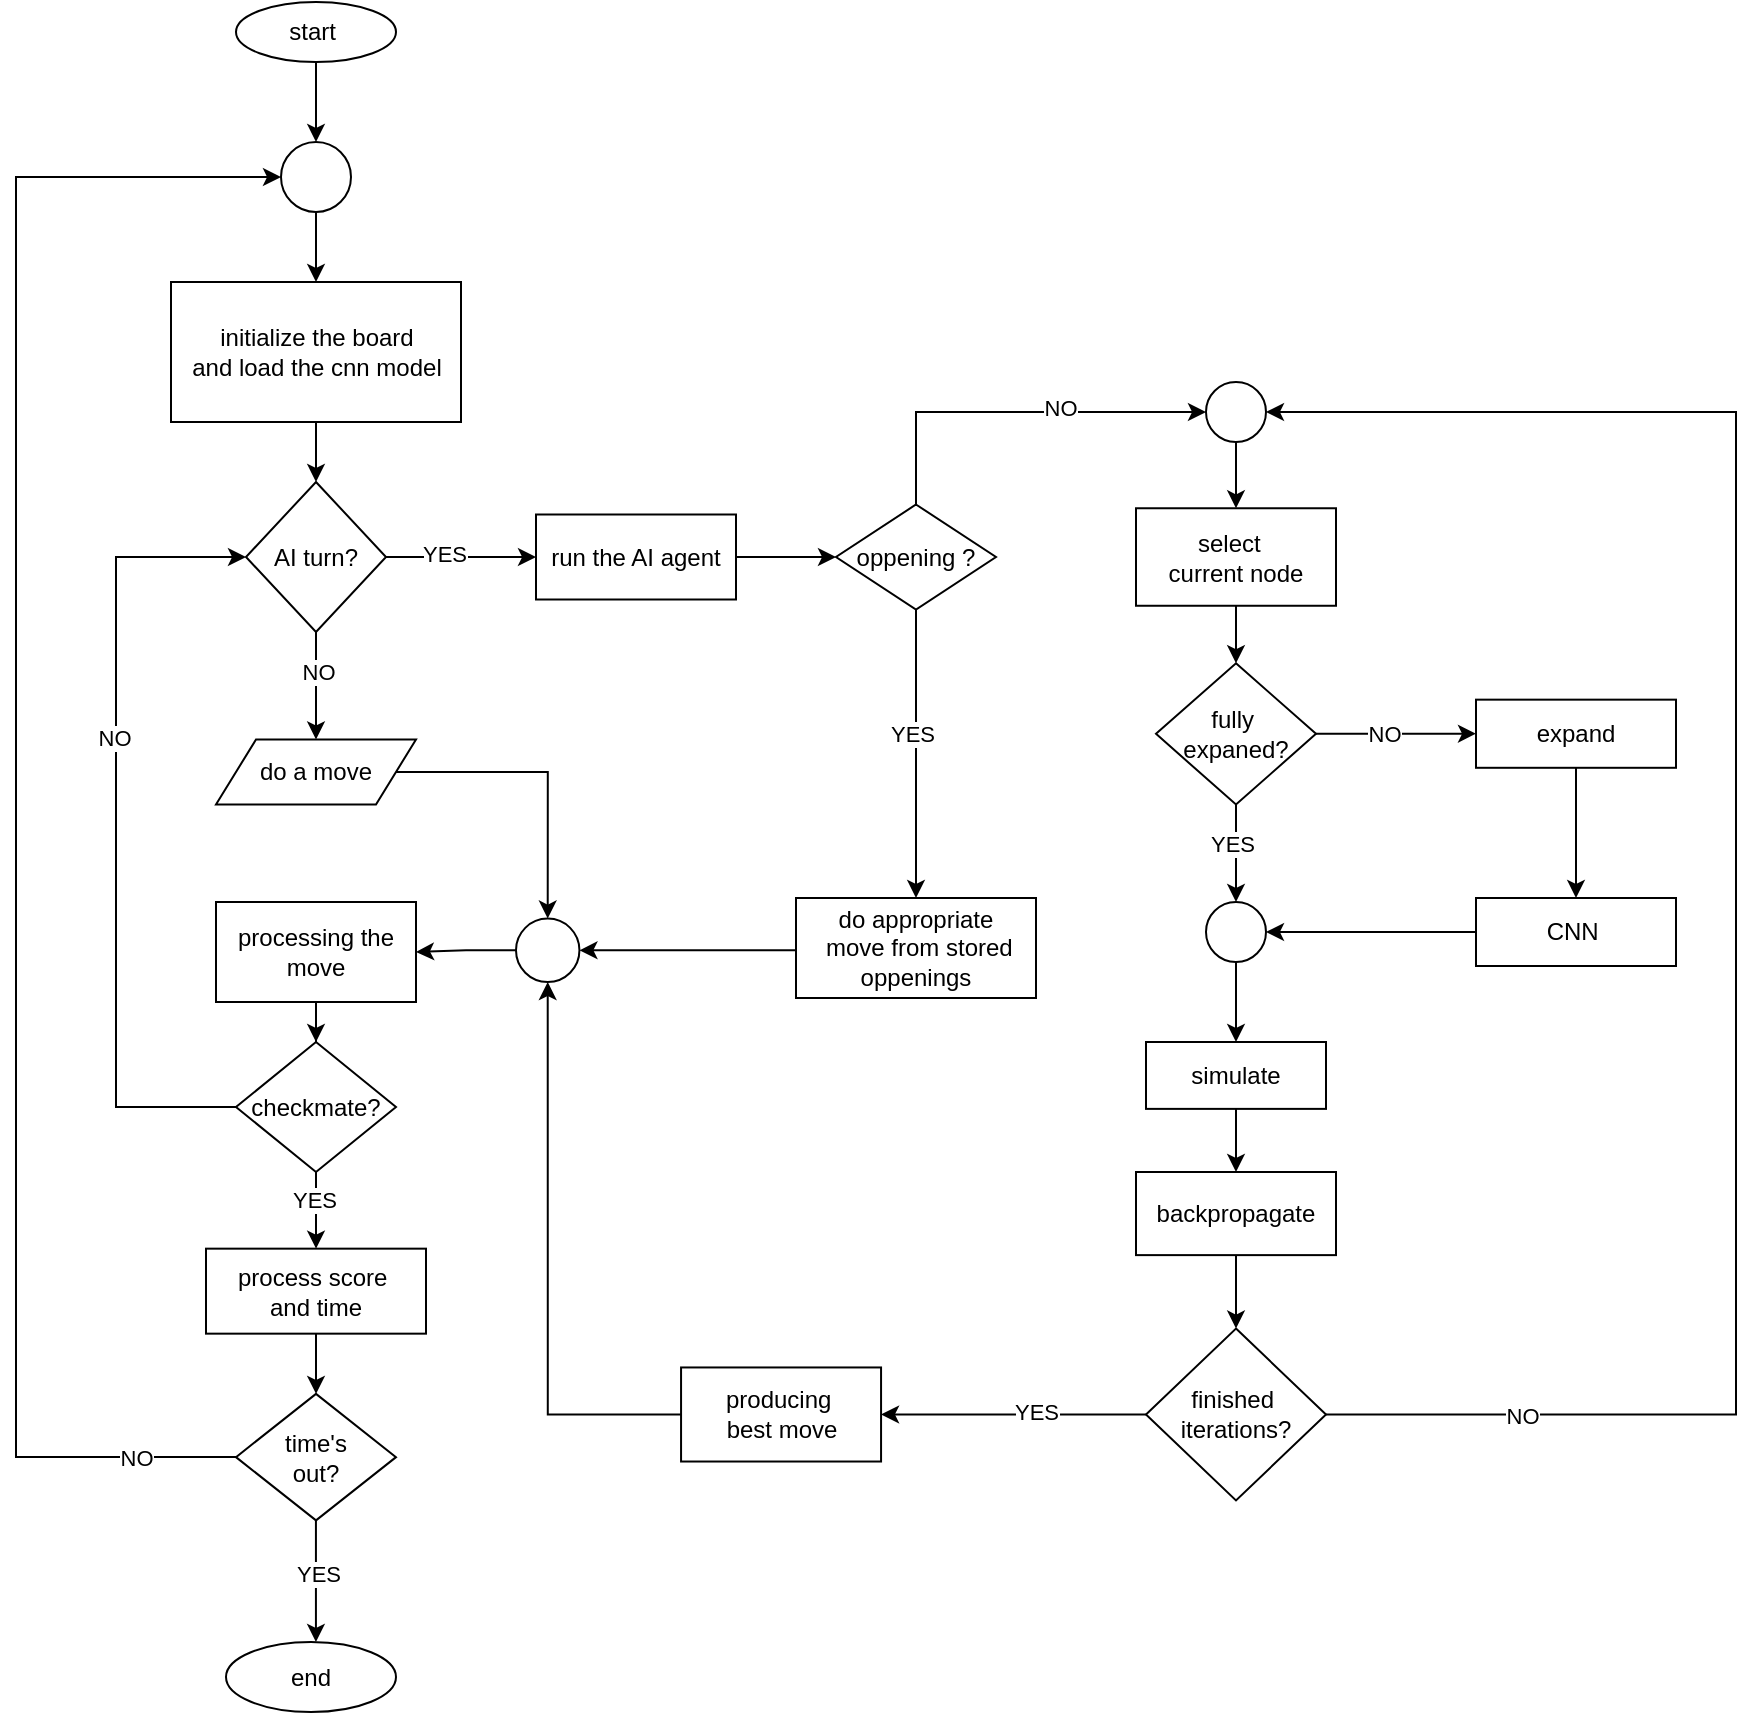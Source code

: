 <mxfile version="24.3.1" type="device">
  <diagram name="Page-1" id="3TGUr_4GOtjGBml6n3Gv">
    <mxGraphModel dx="1860" dy="1989" grid="1" gridSize="10" guides="1" tooltips="1" connect="1" arrows="1" fold="1" page="1" pageScale="1" pageWidth="827" pageHeight="1169" math="0" shadow="0">
      <root>
        <mxCell id="0" />
        <mxCell id="1" parent="0" />
        <mxCell id="WeAncrxXl6ypk1Owdeq1-5" value="" style="edgeStyle=orthogonalEdgeStyle;rounded=0;orthogonalLoop=1;jettySize=auto;html=1;" edge="1" parent="1" source="3pDLLmqGOba7lDV-xMb6-1" target="WeAncrxXl6ypk1Owdeq1-3">
          <mxGeometry relative="1" as="geometry" />
        </mxCell>
        <mxCell id="3pDLLmqGOba7lDV-xMb6-1" value="start&amp;nbsp;" style="ellipse;whiteSpace=wrap;html=1;" parent="1" vertex="1">
          <mxGeometry x="670" y="-50" width="80" height="30" as="geometry" />
        </mxCell>
        <mxCell id="3pDLLmqGOba7lDV-xMb6-15" value="" style="edgeStyle=orthogonalEdgeStyle;rounded=0;orthogonalLoop=1;jettySize=auto;html=1;" parent="1" source="3pDLLmqGOba7lDV-xMb6-12" target="3pDLLmqGOba7lDV-xMb6-14" edge="1">
          <mxGeometry relative="1" as="geometry" />
        </mxCell>
        <mxCell id="3pDLLmqGOba7lDV-xMb6-12" value="initialize the board&lt;div&gt;and load the cnn model&lt;/div&gt;" style="whiteSpace=wrap;html=1;" parent="1" vertex="1">
          <mxGeometry x="637.5" y="90" width="145" height="70" as="geometry" />
        </mxCell>
        <mxCell id="3pDLLmqGOba7lDV-xMb6-17" value="" style="edgeStyle=orthogonalEdgeStyle;rounded=0;orthogonalLoop=1;jettySize=auto;html=1;" parent="1" source="3pDLLmqGOba7lDV-xMb6-14" target="3pDLLmqGOba7lDV-xMb6-16" edge="1">
          <mxGeometry relative="1" as="geometry" />
        </mxCell>
        <mxCell id="3pDLLmqGOba7lDV-xMb6-18" value="NO" style="edgeLabel;html=1;align=center;verticalAlign=middle;resizable=0;points=[];" parent="3pDLLmqGOba7lDV-xMb6-17" vertex="1" connectable="0">
          <mxGeometry x="-0.255" y="-3" relative="1" as="geometry">
            <mxPoint x="4" as="offset" />
          </mxGeometry>
        </mxCell>
        <mxCell id="3pDLLmqGOba7lDV-xMb6-26" value="" style="edgeStyle=orthogonalEdgeStyle;rounded=0;orthogonalLoop=1;jettySize=auto;html=1;" parent="1" source="3pDLLmqGOba7lDV-xMb6-14" target="3pDLLmqGOba7lDV-xMb6-25" edge="1">
          <mxGeometry relative="1" as="geometry" />
        </mxCell>
        <mxCell id="3pDLLmqGOba7lDV-xMb6-27" value="YES" style="edgeLabel;html=1;align=center;verticalAlign=middle;resizable=0;points=[];" parent="3pDLLmqGOba7lDV-xMb6-26" vertex="1" connectable="0">
          <mxGeometry x="-0.228" y="3" relative="1" as="geometry">
            <mxPoint y="1" as="offset" />
          </mxGeometry>
        </mxCell>
        <mxCell id="3pDLLmqGOba7lDV-xMb6-14" value="AI turn?" style="rhombus;whiteSpace=wrap;html=1;" parent="1" vertex="1">
          <mxGeometry x="675" y="190" width="70" height="75" as="geometry" />
        </mxCell>
        <mxCell id="WeAncrxXl6ypk1Owdeq1-2" style="edgeStyle=orthogonalEdgeStyle;rounded=0;orthogonalLoop=1;jettySize=auto;html=1;entryX=0.5;entryY=0;entryDx=0;entryDy=0;" edge="1" parent="1" source="3pDLLmqGOba7lDV-xMb6-16" target="3pDLLmqGOba7lDV-xMb6-66">
          <mxGeometry relative="1" as="geometry" />
        </mxCell>
        <mxCell id="3pDLLmqGOba7lDV-xMb6-16" value="do a move" style="shape=parallelogram;perimeter=parallelogramPerimeter;whiteSpace=wrap;html=1;fixedSize=1;" parent="1" vertex="1">
          <mxGeometry x="660" y="318.75" width="100" height="32.5" as="geometry" />
        </mxCell>
        <mxCell id="3pDLLmqGOba7lDV-xMb6-22" value="" style="edgeStyle=orthogonalEdgeStyle;rounded=0;orthogonalLoop=1;jettySize=auto;html=1;" parent="1" source="3pDLLmqGOba7lDV-xMb6-19" target="3pDLLmqGOba7lDV-xMb6-21" edge="1">
          <mxGeometry relative="1" as="geometry" />
        </mxCell>
        <mxCell id="3pDLLmqGOba7lDV-xMb6-19" value="processing the move" style="whiteSpace=wrap;html=1;" parent="1" vertex="1">
          <mxGeometry x="660" y="400" width="100" height="50" as="geometry" />
        </mxCell>
        <mxCell id="3pDLLmqGOba7lDV-xMb6-23" style="edgeStyle=orthogonalEdgeStyle;rounded=0;orthogonalLoop=1;jettySize=auto;html=1;entryX=0;entryY=0.5;entryDx=0;entryDy=0;" parent="1" source="3pDLLmqGOba7lDV-xMb6-21" target="3pDLLmqGOba7lDV-xMb6-14" edge="1">
          <mxGeometry relative="1" as="geometry">
            <mxPoint x="560" y="220" as="targetPoint" />
            <Array as="points">
              <mxPoint x="610" y="503" />
              <mxPoint x="610" y="228" />
            </Array>
          </mxGeometry>
        </mxCell>
        <mxCell id="3pDLLmqGOba7lDV-xMb6-24" value="NO" style="edgeLabel;html=1;align=center;verticalAlign=middle;resizable=0;points=[];" parent="3pDLLmqGOba7lDV-xMb6-23" vertex="1" connectable="0">
          <mxGeometry x="0.226" y="1" relative="1" as="geometry">
            <mxPoint as="offset" />
          </mxGeometry>
        </mxCell>
        <mxCell id="3pDLLmqGOba7lDV-xMb6-71" value="" style="edgeStyle=orthogonalEdgeStyle;rounded=0;orthogonalLoop=1;jettySize=auto;html=1;" parent="1" source="3pDLLmqGOba7lDV-xMb6-21" target="3pDLLmqGOba7lDV-xMb6-70" edge="1">
          <mxGeometry relative="1" as="geometry" />
        </mxCell>
        <mxCell id="3pDLLmqGOba7lDV-xMb6-105" value="YES" style="edgeLabel;html=1;align=center;verticalAlign=middle;resizable=0;points=[];" parent="3pDLLmqGOba7lDV-xMb6-71" vertex="1" connectable="0">
          <mxGeometry x="-0.328" y="-1" relative="1" as="geometry">
            <mxPoint as="offset" />
          </mxGeometry>
        </mxCell>
        <mxCell id="3pDLLmqGOba7lDV-xMb6-21" value="checkmate?" style="rhombus;whiteSpace=wrap;html=1;" parent="1" vertex="1">
          <mxGeometry x="670" y="470" width="80" height="65" as="geometry" />
        </mxCell>
        <mxCell id="3pDLLmqGOba7lDV-xMb6-29" value="" style="edgeStyle=orthogonalEdgeStyle;rounded=0;orthogonalLoop=1;jettySize=auto;html=1;" parent="1" source="3pDLLmqGOba7lDV-xMb6-25" target="3pDLLmqGOba7lDV-xMb6-28" edge="1">
          <mxGeometry relative="1" as="geometry" />
        </mxCell>
        <mxCell id="3pDLLmqGOba7lDV-xMb6-25" value="run the AI agent" style="whiteSpace=wrap;html=1;" parent="1" vertex="1">
          <mxGeometry x="820" y="206.25" width="100" height="42.5" as="geometry" />
        </mxCell>
        <mxCell id="3pDLLmqGOba7lDV-xMb6-30" style="edgeStyle=orthogonalEdgeStyle;rounded=0;orthogonalLoop=1;jettySize=auto;html=1;exitX=0.5;exitY=1;exitDx=0;exitDy=0;" parent="1" source="3pDLLmqGOba7lDV-xMb6-28" edge="1">
          <mxGeometry relative="1" as="geometry">
            <mxPoint x="1010" y="254" as="targetPoint" />
          </mxGeometry>
        </mxCell>
        <mxCell id="3pDLLmqGOba7lDV-xMb6-32" value="" style="edgeStyle=orthogonalEdgeStyle;rounded=0;orthogonalLoop=1;jettySize=auto;html=1;" parent="1" source="3pDLLmqGOba7lDV-xMb6-28" target="3pDLLmqGOba7lDV-xMb6-31" edge="1">
          <mxGeometry relative="1" as="geometry" />
        </mxCell>
        <mxCell id="3pDLLmqGOba7lDV-xMb6-34" value="YES" style="edgeLabel;html=1;align=center;verticalAlign=middle;resizable=0;points=[];" parent="3pDLLmqGOba7lDV-xMb6-32" vertex="1" connectable="0">
          <mxGeometry x="-0.147" y="-2" relative="1" as="geometry">
            <mxPoint as="offset" />
          </mxGeometry>
        </mxCell>
        <mxCell id="WeAncrxXl6ypk1Owdeq1-25" style="edgeStyle=orthogonalEdgeStyle;rounded=0;orthogonalLoop=1;jettySize=auto;html=1;entryX=0;entryY=0.5;entryDx=0;entryDy=0;" edge="1" parent="1" source="3pDLLmqGOba7lDV-xMb6-28" target="WeAncrxXl6ypk1Owdeq1-20">
          <mxGeometry relative="1" as="geometry">
            <Array as="points">
              <mxPoint x="1010" y="155" />
            </Array>
          </mxGeometry>
        </mxCell>
        <mxCell id="WeAncrxXl6ypk1Owdeq1-26" value="NO" style="edgeLabel;html=1;align=center;verticalAlign=middle;resizable=0;points=[];" vertex="1" connectable="0" parent="WeAncrxXl6ypk1Owdeq1-25">
          <mxGeometry x="0.233" y="1" relative="1" as="geometry">
            <mxPoint y="-1" as="offset" />
          </mxGeometry>
        </mxCell>
        <mxCell id="3pDLLmqGOba7lDV-xMb6-28" value="oppening ?" style="rhombus;whiteSpace=wrap;html=1;" parent="1" vertex="1">
          <mxGeometry x="970" y="201.25" width="80" height="52.5" as="geometry" />
        </mxCell>
        <mxCell id="WeAncrxXl6ypk1Owdeq1-1" style="edgeStyle=orthogonalEdgeStyle;rounded=0;orthogonalLoop=1;jettySize=auto;html=1;entryX=1;entryY=0.5;entryDx=0;entryDy=0;" edge="1" parent="1" source="3pDLLmqGOba7lDV-xMb6-31" target="3pDLLmqGOba7lDV-xMb6-66">
          <mxGeometry relative="1" as="geometry">
            <Array as="points">
              <mxPoint x="1010" y="424" />
            </Array>
          </mxGeometry>
        </mxCell>
        <mxCell id="3pDLLmqGOba7lDV-xMb6-31" value="do appropriate&lt;div&gt;&amp;nbsp;move from stored oppenings&lt;/div&gt;" style="whiteSpace=wrap;html=1;" parent="1" vertex="1">
          <mxGeometry x="950" y="398" width="120" height="50" as="geometry" />
        </mxCell>
        <mxCell id="3pDLLmqGOba7lDV-xMb6-41" value="" style="edgeStyle=orthogonalEdgeStyle;rounded=0;orthogonalLoop=1;jettySize=auto;html=1;" parent="1" source="3pDLLmqGOba7lDV-xMb6-35" target="3pDLLmqGOba7lDV-xMb6-40" edge="1">
          <mxGeometry relative="1" as="geometry" />
        </mxCell>
        <mxCell id="3pDLLmqGOba7lDV-xMb6-35" value="select&amp;nbsp;&amp;nbsp;&lt;div&gt;current node&lt;/div&gt;" style="whiteSpace=wrap;html=1;" parent="1" vertex="1">
          <mxGeometry x="1120" y="203.13" width="100" height="48.75" as="geometry" />
        </mxCell>
        <mxCell id="3pDLLmqGOba7lDV-xMb6-46" value="" style="edgeStyle=orthogonalEdgeStyle;rounded=0;orthogonalLoop=1;jettySize=auto;html=1;" parent="1" source="3pDLLmqGOba7lDV-xMb6-40" target="3pDLLmqGOba7lDV-xMb6-45" edge="1">
          <mxGeometry relative="1" as="geometry" />
        </mxCell>
        <mxCell id="3pDLLmqGOba7lDV-xMb6-48" value="NO" style="edgeLabel;html=1;align=center;verticalAlign=middle;resizable=0;points=[];" parent="3pDLLmqGOba7lDV-xMb6-46" vertex="1" connectable="0">
          <mxGeometry x="-0.161" relative="1" as="geometry">
            <mxPoint as="offset" />
          </mxGeometry>
        </mxCell>
        <mxCell id="WeAncrxXl6ypk1Owdeq1-17" value="" style="edgeStyle=orthogonalEdgeStyle;rounded=0;orthogonalLoop=1;jettySize=auto;html=1;" edge="1" parent="1" source="3pDLLmqGOba7lDV-xMb6-40" target="WeAncrxXl6ypk1Owdeq1-13">
          <mxGeometry relative="1" as="geometry" />
        </mxCell>
        <mxCell id="WeAncrxXl6ypk1Owdeq1-18" value="YES" style="edgeLabel;html=1;align=center;verticalAlign=middle;resizable=0;points=[];" vertex="1" connectable="0" parent="WeAncrxXl6ypk1Owdeq1-17">
          <mxGeometry x="-0.19" y="-2" relative="1" as="geometry">
            <mxPoint as="offset" />
          </mxGeometry>
        </mxCell>
        <mxCell id="3pDLLmqGOba7lDV-xMb6-40" value="fully&amp;nbsp;&lt;div&gt;expaned?&lt;/div&gt;" style="rhombus;whiteSpace=wrap;html=1;" parent="1" vertex="1">
          <mxGeometry x="1130" y="280.62" width="80" height="70.63" as="geometry" />
        </mxCell>
        <mxCell id="3pDLLmqGOba7lDV-xMb6-58" value="" style="edgeStyle=orthogonalEdgeStyle;rounded=0;orthogonalLoop=1;jettySize=auto;html=1;" parent="1" source="3pDLLmqGOba7lDV-xMb6-42" target="3pDLLmqGOba7lDV-xMb6-57" edge="1">
          <mxGeometry relative="1" as="geometry" />
        </mxCell>
        <mxCell id="3pDLLmqGOba7lDV-xMb6-42" value="simulate" style="whiteSpace=wrap;html=1;" parent="1" vertex="1">
          <mxGeometry x="1125" y="470" width="90" height="33.44" as="geometry" />
        </mxCell>
        <mxCell id="WeAncrxXl6ypk1Owdeq1-9" value="" style="edgeStyle=orthogonalEdgeStyle;rounded=0;orthogonalLoop=1;jettySize=auto;html=1;" edge="1" parent="1" source="3pDLLmqGOba7lDV-xMb6-45" target="3pDLLmqGOba7lDV-xMb6-49">
          <mxGeometry relative="1" as="geometry" />
        </mxCell>
        <mxCell id="3pDLLmqGOba7lDV-xMb6-45" value="expand" style="whiteSpace=wrap;html=1;" parent="1" vertex="1">
          <mxGeometry x="1290" y="298.83" width="100" height="34.07" as="geometry" />
        </mxCell>
        <mxCell id="WeAncrxXl6ypk1Owdeq1-19" value="" style="edgeStyle=orthogonalEdgeStyle;rounded=0;orthogonalLoop=1;jettySize=auto;html=1;" edge="1" parent="1" source="3pDLLmqGOba7lDV-xMb6-49" target="WeAncrxXl6ypk1Owdeq1-13">
          <mxGeometry relative="1" as="geometry" />
        </mxCell>
        <mxCell id="3pDLLmqGOba7lDV-xMb6-49" value="CNN&amp;nbsp;" style="rounded=0;whiteSpace=wrap;html=1;" parent="1" vertex="1">
          <mxGeometry x="1290" y="398.0" width="100" height="34" as="geometry" />
        </mxCell>
        <mxCell id="3pDLLmqGOba7lDV-xMb6-60" value="" style="edgeStyle=orthogonalEdgeStyle;rounded=0;orthogonalLoop=1;jettySize=auto;html=1;" parent="1" source="3pDLLmqGOba7lDV-xMb6-57" target="3pDLLmqGOba7lDV-xMb6-59" edge="1">
          <mxGeometry relative="1" as="geometry" />
        </mxCell>
        <mxCell id="3pDLLmqGOba7lDV-xMb6-57" value="backpropagate" style="whiteSpace=wrap;html=1;" parent="1" vertex="1">
          <mxGeometry x="1120" y="535" width="100" height="41.56" as="geometry" />
        </mxCell>
        <mxCell id="3pDLLmqGOba7lDV-xMb6-64" value="" style="edgeStyle=orthogonalEdgeStyle;rounded=0;orthogonalLoop=1;jettySize=auto;html=1;" parent="1" source="3pDLLmqGOba7lDV-xMb6-59" target="3pDLLmqGOba7lDV-xMb6-63" edge="1">
          <mxGeometry relative="1" as="geometry" />
        </mxCell>
        <mxCell id="3pDLLmqGOba7lDV-xMb6-65" value="YES" style="edgeLabel;html=1;align=center;verticalAlign=middle;resizable=0;points=[];" parent="3pDLLmqGOba7lDV-xMb6-64" vertex="1" connectable="0">
          <mxGeometry x="-0.173" y="-2" relative="1" as="geometry">
            <mxPoint as="offset" />
          </mxGeometry>
        </mxCell>
        <mxCell id="WeAncrxXl6ypk1Owdeq1-23" style="edgeStyle=orthogonalEdgeStyle;rounded=0;orthogonalLoop=1;jettySize=auto;html=1;entryX=1;entryY=0.5;entryDx=0;entryDy=0;" edge="1" parent="1" source="3pDLLmqGOba7lDV-xMb6-59" target="WeAncrxXl6ypk1Owdeq1-20">
          <mxGeometry relative="1" as="geometry">
            <Array as="points">
              <mxPoint x="1420" y="656" />
              <mxPoint x="1420" y="155" />
            </Array>
          </mxGeometry>
        </mxCell>
        <mxCell id="WeAncrxXl6ypk1Owdeq1-24" value="NO" style="edgeLabel;html=1;align=center;verticalAlign=middle;resizable=0;points=[];" vertex="1" connectable="0" parent="WeAncrxXl6ypk1Owdeq1-23">
          <mxGeometry x="-0.793" relative="1" as="geometry">
            <mxPoint as="offset" />
          </mxGeometry>
        </mxCell>
        <mxCell id="3pDLLmqGOba7lDV-xMb6-59" value="finished&amp;nbsp;&lt;div&gt;iterations?&lt;/div&gt;" style="rhombus;whiteSpace=wrap;html=1;" parent="1" vertex="1">
          <mxGeometry x="1125" y="613.28" width="90" height="85.94" as="geometry" />
        </mxCell>
        <mxCell id="3pDLLmqGOba7lDV-xMb6-68" style="edgeStyle=orthogonalEdgeStyle;rounded=0;orthogonalLoop=1;jettySize=auto;html=1;entryX=0.5;entryY=1;entryDx=0;entryDy=0;" parent="1" source="3pDLLmqGOba7lDV-xMb6-63" target="3pDLLmqGOba7lDV-xMb6-66" edge="1">
          <mxGeometry relative="1" as="geometry" />
        </mxCell>
        <mxCell id="3pDLLmqGOba7lDV-xMb6-63" value="producing&amp;nbsp;&lt;div&gt;best move&lt;/div&gt;" style="whiteSpace=wrap;html=1;" parent="1" vertex="1">
          <mxGeometry x="892.53" y="632.73" width="100" height="47.03" as="geometry" />
        </mxCell>
        <mxCell id="3pDLLmqGOba7lDV-xMb6-67" value="" style="edgeStyle=orthogonalEdgeStyle;rounded=0;orthogonalLoop=1;jettySize=auto;html=1;" parent="1" source="3pDLLmqGOba7lDV-xMb6-66" target="3pDLLmqGOba7lDV-xMb6-19" edge="1">
          <mxGeometry relative="1" as="geometry" />
        </mxCell>
        <mxCell id="3pDLLmqGOba7lDV-xMb6-66" value="" style="ellipse;whiteSpace=wrap;html=1;aspect=fixed;" parent="1" vertex="1">
          <mxGeometry x="810" y="408.28" width="31.72" height="31.72" as="geometry" />
        </mxCell>
        <mxCell id="3pDLLmqGOba7lDV-xMb6-73" value="" style="edgeStyle=orthogonalEdgeStyle;rounded=0;orthogonalLoop=1;jettySize=auto;html=1;" parent="1" source="3pDLLmqGOba7lDV-xMb6-70" target="3pDLLmqGOba7lDV-xMb6-72" edge="1">
          <mxGeometry relative="1" as="geometry" />
        </mxCell>
        <mxCell id="3pDLLmqGOba7lDV-xMb6-70" value="process score&amp;nbsp;&lt;div&gt;and time&lt;/div&gt;" style="whiteSpace=wrap;html=1;" parent="1" vertex="1">
          <mxGeometry x="655" y="573.33" width="110" height="42.5" as="geometry" />
        </mxCell>
        <mxCell id="3pDLLmqGOba7lDV-xMb6-81" value="" style="edgeStyle=orthogonalEdgeStyle;rounded=0;orthogonalLoop=1;jettySize=auto;html=1;entryX=0.529;entryY=0;entryDx=0;entryDy=0;entryPerimeter=0;" parent="1" source="3pDLLmqGOba7lDV-xMb6-72" target="3pDLLmqGOba7lDV-xMb6-83" edge="1">
          <mxGeometry relative="1" as="geometry">
            <mxPoint x="705" y="760" as="targetPoint" />
          </mxGeometry>
        </mxCell>
        <mxCell id="3pDLLmqGOba7lDV-xMb6-82" value="YES" style="edgeLabel;html=1;align=center;verticalAlign=middle;resizable=0;points=[];" parent="3pDLLmqGOba7lDV-xMb6-81" vertex="1" connectable="0">
          <mxGeometry x="-0.112" y="1" relative="1" as="geometry">
            <mxPoint as="offset" />
          </mxGeometry>
        </mxCell>
        <mxCell id="WeAncrxXl6ypk1Owdeq1-7" style="edgeStyle=orthogonalEdgeStyle;rounded=0;orthogonalLoop=1;jettySize=auto;html=1;entryX=0;entryY=0.5;entryDx=0;entryDy=0;" edge="1" parent="1" source="3pDLLmqGOba7lDV-xMb6-72" target="WeAncrxXl6ypk1Owdeq1-3">
          <mxGeometry relative="1" as="geometry">
            <Array as="points">
              <mxPoint x="560" y="678" />
              <mxPoint x="560" y="38" />
            </Array>
          </mxGeometry>
        </mxCell>
        <mxCell id="WeAncrxXl6ypk1Owdeq1-8" value="NO" style="edgeLabel;html=1;align=center;verticalAlign=middle;resizable=0;points=[];" vertex="1" connectable="0" parent="WeAncrxXl6ypk1Owdeq1-7">
          <mxGeometry x="-0.841" y="1" relative="1" as="geometry">
            <mxPoint x="20" y="-1" as="offset" />
          </mxGeometry>
        </mxCell>
        <mxCell id="3pDLLmqGOba7lDV-xMb6-72" value="time&#39;s&lt;div&gt;out?&lt;/div&gt;" style="rhombus;whiteSpace=wrap;html=1;" parent="1" vertex="1">
          <mxGeometry x="670" y="645.94" width="80" height="63.25" as="geometry" />
        </mxCell>
        <mxCell id="3pDLLmqGOba7lDV-xMb6-83" value="end" style="ellipse;whiteSpace=wrap;html=1;" parent="1" vertex="1">
          <mxGeometry x="665" y="770" width="85" height="35" as="geometry" />
        </mxCell>
        <mxCell id="WeAncrxXl6ypk1Owdeq1-4" value="" style="edgeStyle=orthogonalEdgeStyle;rounded=0;orthogonalLoop=1;jettySize=auto;html=1;" edge="1" parent="1" source="WeAncrxXl6ypk1Owdeq1-3" target="3pDLLmqGOba7lDV-xMb6-12">
          <mxGeometry relative="1" as="geometry" />
        </mxCell>
        <mxCell id="WeAncrxXl6ypk1Owdeq1-3" value="" style="ellipse;whiteSpace=wrap;html=1;aspect=fixed;" vertex="1" parent="1">
          <mxGeometry x="692.5" y="20" width="35" height="35" as="geometry" />
        </mxCell>
        <mxCell id="WeAncrxXl6ypk1Owdeq1-15" style="edgeStyle=orthogonalEdgeStyle;rounded=0;orthogonalLoop=1;jettySize=auto;html=1;entryX=0.5;entryY=0;entryDx=0;entryDy=0;" edge="1" parent="1" source="WeAncrxXl6ypk1Owdeq1-13" target="3pDLLmqGOba7lDV-xMb6-42">
          <mxGeometry relative="1" as="geometry" />
        </mxCell>
        <mxCell id="WeAncrxXl6ypk1Owdeq1-13" value="" style="ellipse;whiteSpace=wrap;html=1;aspect=fixed;" vertex="1" parent="1">
          <mxGeometry x="1155" y="400" width="30" height="30" as="geometry" />
        </mxCell>
        <mxCell id="WeAncrxXl6ypk1Owdeq1-22" style="edgeStyle=orthogonalEdgeStyle;rounded=0;orthogonalLoop=1;jettySize=auto;html=1;entryX=0.5;entryY=0;entryDx=0;entryDy=0;" edge="1" parent="1" source="WeAncrxXl6ypk1Owdeq1-20" target="3pDLLmqGOba7lDV-xMb6-35">
          <mxGeometry relative="1" as="geometry" />
        </mxCell>
        <mxCell id="WeAncrxXl6ypk1Owdeq1-20" value="" style="ellipse;whiteSpace=wrap;html=1;aspect=fixed;" vertex="1" parent="1">
          <mxGeometry x="1155" y="140" width="30" height="30" as="geometry" />
        </mxCell>
      </root>
    </mxGraphModel>
  </diagram>
</mxfile>
